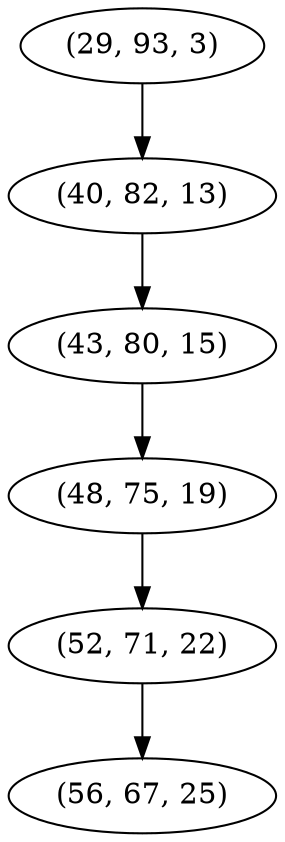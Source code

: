 digraph tree {
    "(29, 93, 3)";
    "(40, 82, 13)";
    "(43, 80, 15)";
    "(48, 75, 19)";
    "(52, 71, 22)";
    "(56, 67, 25)";
    "(29, 93, 3)" -> "(40, 82, 13)";
    "(40, 82, 13)" -> "(43, 80, 15)";
    "(43, 80, 15)" -> "(48, 75, 19)";
    "(48, 75, 19)" -> "(52, 71, 22)";
    "(52, 71, 22)" -> "(56, 67, 25)";
}
